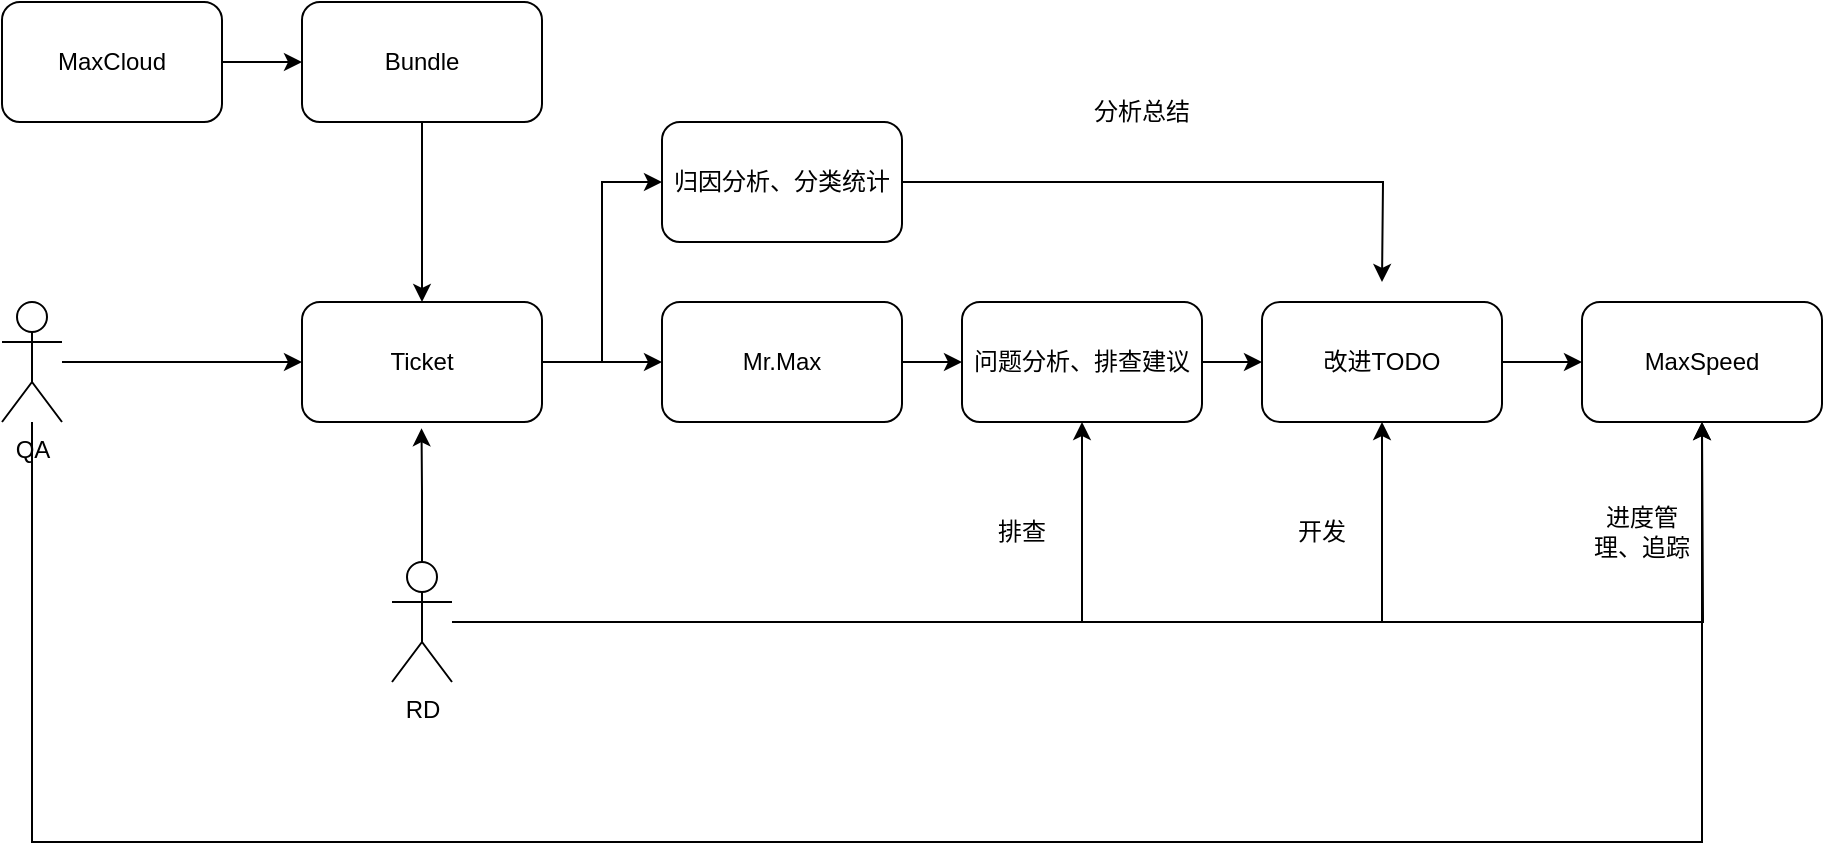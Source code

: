<mxfile version="23.1.5" type="github">
  <diagram name="第 1 页" id="D9RNKOp8RHyGznicyuE4">
    <mxGraphModel dx="1103" dy="605" grid="1" gridSize="10" guides="1" tooltips="1" connect="1" arrows="1" fold="1" page="1" pageScale="1" pageWidth="827" pageHeight="1169" math="0" shadow="0">
      <root>
        <mxCell id="0" />
        <mxCell id="1" parent="0" />
        <mxCell id="WFACtkitFOnU8-WZS7B9-15" style="edgeStyle=orthogonalEdgeStyle;rounded=0;orthogonalLoop=1;jettySize=auto;html=1;" edge="1" parent="1" source="WFACtkitFOnU8-WZS7B9-1" target="WFACtkitFOnU8-WZS7B9-14">
          <mxGeometry relative="1" as="geometry" />
        </mxCell>
        <mxCell id="WFACtkitFOnU8-WZS7B9-35" style="edgeStyle=orthogonalEdgeStyle;rounded=0;orthogonalLoop=1;jettySize=auto;html=1;entryX=0;entryY=0.5;entryDx=0;entryDy=0;" edge="1" parent="1" source="WFACtkitFOnU8-WZS7B9-1" target="WFACtkitFOnU8-WZS7B9-16">
          <mxGeometry relative="1" as="geometry" />
        </mxCell>
        <mxCell id="WFACtkitFOnU8-WZS7B9-1" value="Ticket" style="rounded=1;whiteSpace=wrap;html=1;" vertex="1" parent="1">
          <mxGeometry x="220" y="230" width="120" height="60" as="geometry" />
        </mxCell>
        <mxCell id="WFACtkitFOnU8-WZS7B9-5" style="edgeStyle=orthogonalEdgeStyle;rounded=0;orthogonalLoop=1;jettySize=auto;html=1;entryX=0;entryY=0.5;entryDx=0;entryDy=0;" edge="1" parent="1" source="WFACtkitFOnU8-WZS7B9-2" target="WFACtkitFOnU8-WZS7B9-1">
          <mxGeometry relative="1" as="geometry" />
        </mxCell>
        <mxCell id="WFACtkitFOnU8-WZS7B9-29" style="edgeStyle=orthogonalEdgeStyle;rounded=0;orthogonalLoop=1;jettySize=auto;html=1;entryX=0.5;entryY=1;entryDx=0;entryDy=0;" edge="1" parent="1" source="WFACtkitFOnU8-WZS7B9-2" target="WFACtkitFOnU8-WZS7B9-26">
          <mxGeometry relative="1" as="geometry">
            <Array as="points">
              <mxPoint x="85" y="500" />
              <mxPoint x="920" y="500" />
            </Array>
          </mxGeometry>
        </mxCell>
        <mxCell id="WFACtkitFOnU8-WZS7B9-2" value="QA" style="shape=umlActor;verticalLabelPosition=bottom;verticalAlign=top;html=1;outlineConnect=0;" vertex="1" parent="1">
          <mxGeometry x="70" y="230" width="30" height="60" as="geometry" />
        </mxCell>
        <mxCell id="WFACtkitFOnU8-WZS7B9-9" style="edgeStyle=orthogonalEdgeStyle;rounded=0;orthogonalLoop=1;jettySize=auto;html=1;entryX=0.5;entryY=0;entryDx=0;entryDy=0;" edge="1" parent="1" source="WFACtkitFOnU8-WZS7B9-6" target="WFACtkitFOnU8-WZS7B9-1">
          <mxGeometry relative="1" as="geometry" />
        </mxCell>
        <mxCell id="WFACtkitFOnU8-WZS7B9-6" value="Bundle" style="rounded=1;whiteSpace=wrap;html=1;" vertex="1" parent="1">
          <mxGeometry x="220" y="80" width="120" height="60" as="geometry" />
        </mxCell>
        <mxCell id="WFACtkitFOnU8-WZS7B9-8" style="edgeStyle=orthogonalEdgeStyle;rounded=0;orthogonalLoop=1;jettySize=auto;html=1;entryX=0;entryY=0.5;entryDx=0;entryDy=0;" edge="1" parent="1" source="WFACtkitFOnU8-WZS7B9-7" target="WFACtkitFOnU8-WZS7B9-6">
          <mxGeometry relative="1" as="geometry" />
        </mxCell>
        <mxCell id="WFACtkitFOnU8-WZS7B9-7" value="MaxCloud" style="rounded=1;whiteSpace=wrap;html=1;" vertex="1" parent="1">
          <mxGeometry x="70" y="80" width="110" height="60" as="geometry" />
        </mxCell>
        <mxCell id="WFACtkitFOnU8-WZS7B9-25" style="edgeStyle=orthogonalEdgeStyle;rounded=0;orthogonalLoop=1;jettySize=auto;html=1;entryX=0.5;entryY=1;entryDx=0;entryDy=0;" edge="1" parent="1" source="WFACtkitFOnU8-WZS7B9-10" target="WFACtkitFOnU8-WZS7B9-18">
          <mxGeometry relative="1" as="geometry" />
        </mxCell>
        <mxCell id="WFACtkitFOnU8-WZS7B9-30" style="edgeStyle=orthogonalEdgeStyle;rounded=0;orthogonalLoop=1;jettySize=auto;html=1;" edge="1" parent="1" source="WFACtkitFOnU8-WZS7B9-10">
          <mxGeometry relative="1" as="geometry">
            <mxPoint x="920" y="290" as="targetPoint" />
          </mxGeometry>
        </mxCell>
        <mxCell id="WFACtkitFOnU8-WZS7B9-31" style="edgeStyle=orthogonalEdgeStyle;rounded=0;orthogonalLoop=1;jettySize=auto;html=1;" edge="1" parent="1" source="WFACtkitFOnU8-WZS7B9-10" target="WFACtkitFOnU8-WZS7B9-23">
          <mxGeometry relative="1" as="geometry" />
        </mxCell>
        <mxCell id="WFACtkitFOnU8-WZS7B9-10" value="RD" style="shape=umlActor;verticalLabelPosition=bottom;verticalAlign=top;html=1;outlineConnect=0;" vertex="1" parent="1">
          <mxGeometry x="265" y="360" width="30" height="60" as="geometry" />
        </mxCell>
        <mxCell id="WFACtkitFOnU8-WZS7B9-13" style="edgeStyle=orthogonalEdgeStyle;rounded=0;orthogonalLoop=1;jettySize=auto;html=1;entryX=0.498;entryY=1.052;entryDx=0;entryDy=0;entryPerimeter=0;" edge="1" parent="1" source="WFACtkitFOnU8-WZS7B9-10" target="WFACtkitFOnU8-WZS7B9-1">
          <mxGeometry relative="1" as="geometry" />
        </mxCell>
        <mxCell id="WFACtkitFOnU8-WZS7B9-19" style="edgeStyle=orthogonalEdgeStyle;rounded=0;orthogonalLoop=1;jettySize=auto;html=1;entryX=0;entryY=0.5;entryDx=0;entryDy=0;" edge="1" parent="1" source="WFACtkitFOnU8-WZS7B9-14" target="WFACtkitFOnU8-WZS7B9-18">
          <mxGeometry relative="1" as="geometry" />
        </mxCell>
        <mxCell id="WFACtkitFOnU8-WZS7B9-14" value="Mr.Max" style="rounded=1;whiteSpace=wrap;html=1;" vertex="1" parent="1">
          <mxGeometry x="400" y="230" width="120" height="60" as="geometry" />
        </mxCell>
        <mxCell id="WFACtkitFOnU8-WZS7B9-36" style="edgeStyle=orthogonalEdgeStyle;rounded=0;orthogonalLoop=1;jettySize=auto;html=1;" edge="1" parent="1" source="WFACtkitFOnU8-WZS7B9-16">
          <mxGeometry relative="1" as="geometry">
            <mxPoint x="760" y="220" as="targetPoint" />
          </mxGeometry>
        </mxCell>
        <mxCell id="WFACtkitFOnU8-WZS7B9-16" value="归因分析、分类统计" style="rounded=1;whiteSpace=wrap;html=1;" vertex="1" parent="1">
          <mxGeometry x="400" y="140" width="120" height="60" as="geometry" />
        </mxCell>
        <mxCell id="WFACtkitFOnU8-WZS7B9-24" style="edgeStyle=orthogonalEdgeStyle;rounded=0;orthogonalLoop=1;jettySize=auto;html=1;entryX=0;entryY=0.5;entryDx=0;entryDy=0;" edge="1" parent="1" source="WFACtkitFOnU8-WZS7B9-18" target="WFACtkitFOnU8-WZS7B9-23">
          <mxGeometry relative="1" as="geometry" />
        </mxCell>
        <mxCell id="WFACtkitFOnU8-WZS7B9-18" value="问题分析、排查建议" style="rounded=1;whiteSpace=wrap;html=1;" vertex="1" parent="1">
          <mxGeometry x="550" y="230" width="120" height="60" as="geometry" />
        </mxCell>
        <mxCell id="WFACtkitFOnU8-WZS7B9-28" style="edgeStyle=orthogonalEdgeStyle;rounded=0;orthogonalLoop=1;jettySize=auto;html=1;entryX=0;entryY=0.5;entryDx=0;entryDy=0;" edge="1" parent="1" source="WFACtkitFOnU8-WZS7B9-23" target="WFACtkitFOnU8-WZS7B9-26">
          <mxGeometry relative="1" as="geometry" />
        </mxCell>
        <mxCell id="WFACtkitFOnU8-WZS7B9-23" value="改进TODO" style="rounded=1;whiteSpace=wrap;html=1;" vertex="1" parent="1">
          <mxGeometry x="700" y="230" width="120" height="60" as="geometry" />
        </mxCell>
        <mxCell id="WFACtkitFOnU8-WZS7B9-26" value="MaxSpeed" style="rounded=1;whiteSpace=wrap;html=1;" vertex="1" parent="1">
          <mxGeometry x="860" y="230" width="120" height="60" as="geometry" />
        </mxCell>
        <mxCell id="WFACtkitFOnU8-WZS7B9-32" value="排查" style="text;html=1;align=center;verticalAlign=middle;whiteSpace=wrap;rounded=0;" vertex="1" parent="1">
          <mxGeometry x="550" y="330" width="60" height="30" as="geometry" />
        </mxCell>
        <mxCell id="WFACtkitFOnU8-WZS7B9-33" value="开发" style="text;html=1;align=center;verticalAlign=middle;whiteSpace=wrap;rounded=0;" vertex="1" parent="1">
          <mxGeometry x="700" y="330" width="60" height="30" as="geometry" />
        </mxCell>
        <mxCell id="WFACtkitFOnU8-WZS7B9-34" value="进度管理、追踪" style="text;html=1;align=center;verticalAlign=middle;whiteSpace=wrap;rounded=0;" vertex="1" parent="1">
          <mxGeometry x="860" y="330" width="60" height="30" as="geometry" />
        </mxCell>
        <mxCell id="WFACtkitFOnU8-WZS7B9-37" value="分析总结" style="text;html=1;align=center;verticalAlign=middle;whiteSpace=wrap;rounded=0;" vertex="1" parent="1">
          <mxGeometry x="610" y="120" width="60" height="30" as="geometry" />
        </mxCell>
      </root>
    </mxGraphModel>
  </diagram>
</mxfile>
